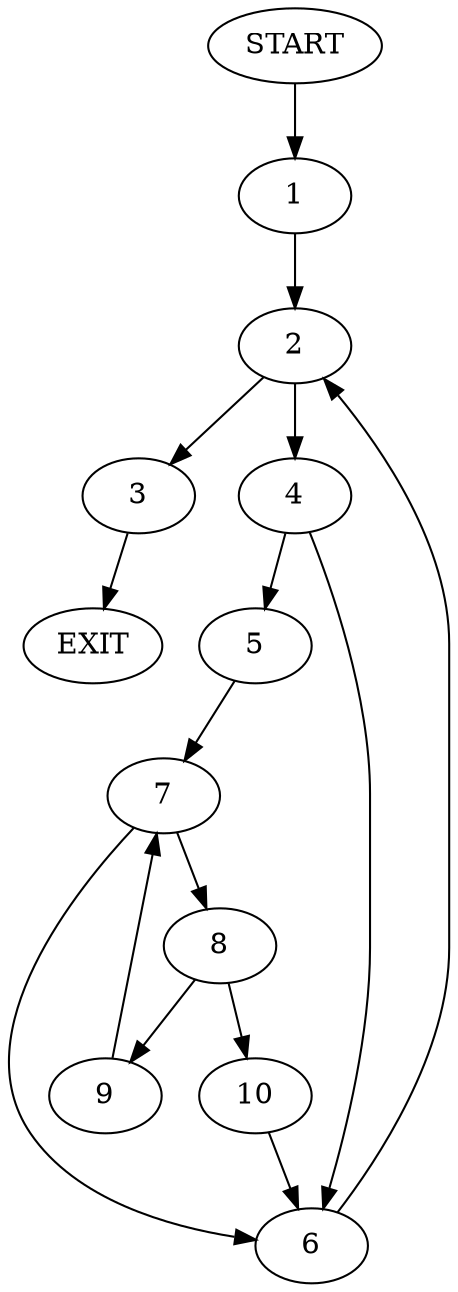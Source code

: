 digraph {
0 [label="START"]
11 [label="EXIT"]
0 -> 1
1 -> 2
2 -> 3
2 -> 4
4 -> 5
4 -> 6
3 -> 11
6 -> 2
5 -> 7
7 -> 8
7 -> 6
8 -> 9
8 -> 10
10 -> 6
9 -> 7
}

